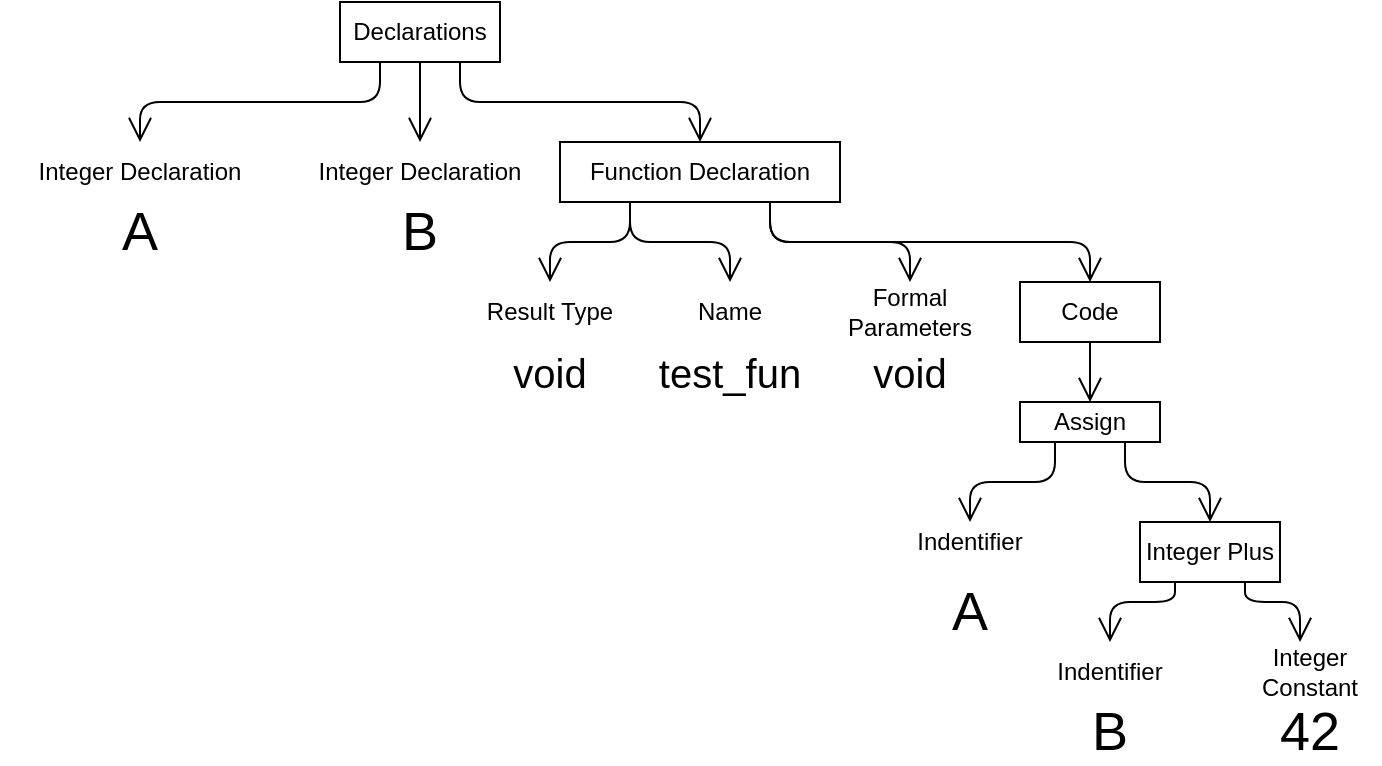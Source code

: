 <mxfile>
    <diagram id="tXMWKh0W5zgcm3DlSoTm" name="Page-1">
        <mxGraphModel dx="872" dy="700" grid="1" gridSize="10" guides="1" tooltips="1" connect="1" arrows="1" fold="1" page="1" pageScale="1" pageWidth="850" pageHeight="1100" math="0" shadow="0">
            <root>
                <mxCell id="0"/>
                <mxCell id="1" parent="0"/>
                <mxCell id="22" style="edgeStyle=orthogonalEdgeStyle;html=1;exitX=0.25;exitY=1;exitDx=0;exitDy=0;entryX=0.5;entryY=0;entryDx=0;entryDy=0;fontSize=27;endArrow=open;endFill=0;endSize=10;" edge="1" parent="1" source="2" target="3">
                    <mxGeometry relative="1" as="geometry"/>
                </mxCell>
                <mxCell id="23" style="edgeStyle=orthogonalEdgeStyle;html=1;exitX=0.5;exitY=1;exitDx=0;exitDy=0;entryX=0.5;entryY=0;entryDx=0;entryDy=0;fontSize=27;endArrow=open;endFill=0;endSize=10;" edge="1" parent="1" source="2" target="5">
                    <mxGeometry relative="1" as="geometry"/>
                </mxCell>
                <mxCell id="24" style="edgeStyle=orthogonalEdgeStyle;html=1;exitX=0.75;exitY=1;exitDx=0;exitDy=0;entryX=0.5;entryY=0;entryDx=0;entryDy=0;fontSize=27;endArrow=open;endFill=0;endSize=10;" edge="1" parent="1" source="2" target="7">
                    <mxGeometry relative="1" as="geometry"/>
                </mxCell>
                <mxCell id="2" value="Declarations" style="text;html=1;fillColor=none;align=center;verticalAlign=middle;whiteSpace=wrap;rounded=0;strokeColor=#000000;" vertex="1" parent="1">
                    <mxGeometry x="230" y="30" width="80" height="30" as="geometry"/>
                </mxCell>
                <mxCell id="3" value="Integer Declaration" style="text;html=1;strokeColor=none;fillColor=none;align=center;verticalAlign=middle;whiteSpace=wrap;rounded=0;" vertex="1" parent="1">
                    <mxGeometry x="60" y="100" width="140" height="30" as="geometry"/>
                </mxCell>
                <mxCell id="4" value="A" style="text;html=1;strokeColor=none;fillColor=none;align=center;verticalAlign=middle;whiteSpace=wrap;rounded=0;fontSize=27;" vertex="1" parent="1">
                    <mxGeometry x="105" y="130" width="50" height="30" as="geometry"/>
                </mxCell>
                <mxCell id="5" value="Integer Declaration" style="text;html=1;fillColor=none;align=center;verticalAlign=middle;whiteSpace=wrap;rounded=0;" vertex="1" parent="1">
                    <mxGeometry x="200" y="100" width="140" height="30" as="geometry"/>
                </mxCell>
                <mxCell id="6" value="B" style="text;html=1;strokeColor=none;fillColor=none;align=center;verticalAlign=middle;whiteSpace=wrap;rounded=0;fontSize=27;" vertex="1" parent="1">
                    <mxGeometry x="245" y="130" width="50" height="30" as="geometry"/>
                </mxCell>
                <mxCell id="25" style="edgeStyle=orthogonalEdgeStyle;html=1;exitX=0.25;exitY=1;exitDx=0;exitDy=0;entryX=0.5;entryY=0;entryDx=0;entryDy=0;fontSize=27;endArrow=open;endFill=0;endSize=10;" edge="1" parent="1" source="7" target="10">
                    <mxGeometry relative="1" as="geometry"/>
                </mxCell>
                <mxCell id="26" style="edgeStyle=orthogonalEdgeStyle;html=1;exitX=0.25;exitY=1;exitDx=0;exitDy=0;entryX=0.5;entryY=0;entryDx=0;entryDy=0;fontSize=27;endArrow=open;endFill=0;endSize=10;" edge="1" parent="1" source="7" target="9">
                    <mxGeometry relative="1" as="geometry"/>
                </mxCell>
                <mxCell id="27" style="edgeStyle=orthogonalEdgeStyle;html=1;exitX=0.75;exitY=1;exitDx=0;exitDy=0;entryX=0.5;entryY=0;entryDx=0;entryDy=0;fontSize=27;endArrow=open;endFill=0;endSize=10;" edge="1" parent="1" source="7" target="11">
                    <mxGeometry relative="1" as="geometry"/>
                </mxCell>
                <mxCell id="28" style="edgeStyle=orthogonalEdgeStyle;html=1;exitX=0.75;exitY=1;exitDx=0;exitDy=0;entryX=0.5;entryY=0;entryDx=0;entryDy=0;fontSize=27;endArrow=open;endFill=0;endSize=10;" edge="1" parent="1" source="7" target="12">
                    <mxGeometry relative="1" as="geometry"/>
                </mxCell>
                <mxCell id="7" value="Function Declaration" style="text;html=1;fillColor=none;align=center;verticalAlign=middle;whiteSpace=wrap;rounded=0;strokeColor=#000000;" vertex="1" parent="1">
                    <mxGeometry x="340" y="100" width="140" height="30" as="geometry"/>
                </mxCell>
                <mxCell id="9" value="Result Type" style="text;html=1;strokeColor=none;fillColor=none;align=center;verticalAlign=middle;whiteSpace=wrap;rounded=0;" vertex="1" parent="1">
                    <mxGeometry x="300" y="170" width="70" height="30" as="geometry"/>
                </mxCell>
                <mxCell id="10" value="Name" style="text;html=1;strokeColor=none;fillColor=none;align=center;verticalAlign=middle;whiteSpace=wrap;rounded=0;" vertex="1" parent="1">
                    <mxGeometry x="390" y="170" width="70" height="30" as="geometry"/>
                </mxCell>
                <mxCell id="11" value="Formal Parameters" style="text;html=1;strokeColor=none;fillColor=none;align=center;verticalAlign=middle;whiteSpace=wrap;rounded=0;" vertex="1" parent="1">
                    <mxGeometry x="480" y="170" width="70" height="30" as="geometry"/>
                </mxCell>
                <mxCell id="32" style="edgeStyle=orthogonalEdgeStyle;html=1;exitX=0.5;exitY=1;exitDx=0;exitDy=0;entryX=0.5;entryY=0;entryDx=0;entryDy=0;fontSize=27;endArrow=open;endFill=0;endSize=10;" edge="1" parent="1" source="12" target="13">
                    <mxGeometry relative="1" as="geometry"/>
                </mxCell>
                <mxCell id="12" value="Code" style="text;html=1;fillColor=none;align=center;verticalAlign=middle;whiteSpace=wrap;rounded=0;strokeColor=#000000;" vertex="1" parent="1">
                    <mxGeometry x="570" y="170" width="70" height="30" as="geometry"/>
                </mxCell>
                <mxCell id="33" style="edgeStyle=orthogonalEdgeStyle;html=1;exitX=0.25;exitY=1;exitDx=0;exitDy=0;entryX=0.5;entryY=0;entryDx=0;entryDy=0;fontSize=27;endArrow=open;endFill=0;endSize=10;" edge="1" parent="1" source="13" target="15">
                    <mxGeometry relative="1" as="geometry">
                        <Array as="points">
                            <mxPoint x="588" y="270"/>
                            <mxPoint x="545" y="270"/>
                        </Array>
                    </mxGeometry>
                </mxCell>
                <mxCell id="34" style="edgeStyle=orthogonalEdgeStyle;html=1;exitX=0.75;exitY=1;exitDx=0;exitDy=0;entryX=0.5;entryY=0;entryDx=0;entryDy=0;fontSize=27;endArrow=open;endFill=0;endSize=10;" edge="1" parent="1" source="13" target="14">
                    <mxGeometry relative="1" as="geometry"/>
                </mxCell>
                <mxCell id="13" value="Assign" style="text;html=1;fillColor=none;align=center;verticalAlign=middle;whiteSpace=wrap;rounded=0;strokeColor=#000000;" vertex="1" parent="1">
                    <mxGeometry x="570" y="230" width="70" height="20" as="geometry"/>
                </mxCell>
                <mxCell id="35" style="edgeStyle=orthogonalEdgeStyle;html=1;exitX=0.25;exitY=1;exitDx=0;exitDy=0;entryX=0.5;entryY=0;entryDx=0;entryDy=0;fontSize=27;endArrow=open;endFill=0;endSize=10;" edge="1" parent="1" source="14" target="16">
                    <mxGeometry relative="1" as="geometry">
                        <Array as="points">
                            <mxPoint x="648" y="330"/>
                            <mxPoint x="615" y="330"/>
                        </Array>
                    </mxGeometry>
                </mxCell>
                <mxCell id="36" style="edgeStyle=orthogonalEdgeStyle;html=1;exitX=0.75;exitY=1;exitDx=0;exitDy=0;entryX=0.429;entryY=0;entryDx=0;entryDy=0;entryPerimeter=0;fontSize=27;endArrow=open;endFill=0;endSize=10;" edge="1" parent="1" source="14" target="17">
                    <mxGeometry relative="1" as="geometry">
                        <Array as="points">
                            <mxPoint x="683" y="330"/>
                            <mxPoint x="710" y="330"/>
                        </Array>
                    </mxGeometry>
                </mxCell>
                <mxCell id="14" value="Integer Plus" style="text;html=1;fillColor=none;align=center;verticalAlign=middle;whiteSpace=wrap;rounded=0;strokeColor=#000000;" vertex="1" parent="1">
                    <mxGeometry x="630" y="290" width="70" height="30" as="geometry"/>
                </mxCell>
                <mxCell id="15" value="Indentifier" style="text;html=1;strokeColor=none;fillColor=none;align=center;verticalAlign=middle;whiteSpace=wrap;rounded=0;" vertex="1" parent="1">
                    <mxGeometry x="510" y="290" width="70" height="20" as="geometry"/>
                </mxCell>
                <mxCell id="16" value="Indentifier" style="text;html=1;strokeColor=none;fillColor=none;align=center;verticalAlign=middle;whiteSpace=wrap;rounded=0;" vertex="1" parent="1">
                    <mxGeometry x="580" y="350" width="70" height="30" as="geometry"/>
                </mxCell>
                <mxCell id="17" value="Integer Constant" style="text;html=1;strokeColor=none;fillColor=none;align=center;verticalAlign=middle;whiteSpace=wrap;rounded=0;" vertex="1" parent="1">
                    <mxGeometry x="680" y="350" width="70" height="30" as="geometry"/>
                </mxCell>
                <mxCell id="18" value="B" style="text;html=1;strokeColor=none;fillColor=none;align=center;verticalAlign=middle;whiteSpace=wrap;rounded=0;fontSize=27;" vertex="1" parent="1">
                    <mxGeometry x="590" y="380" width="50" height="30" as="geometry"/>
                </mxCell>
                <mxCell id="19" value="A" style="text;html=1;strokeColor=none;fillColor=none;align=center;verticalAlign=middle;whiteSpace=wrap;rounded=0;fontSize=27;" vertex="1" parent="1">
                    <mxGeometry x="520" y="320" width="50" height="30" as="geometry"/>
                </mxCell>
                <mxCell id="20" value="42" style="text;html=1;strokeColor=none;fillColor=none;align=center;verticalAlign=middle;whiteSpace=wrap;rounded=0;fontSize=27;" vertex="1" parent="1">
                    <mxGeometry x="690" y="380" width="50" height="30" as="geometry"/>
                </mxCell>
                <mxCell id="29" value="void" style="text;html=1;strokeColor=none;fillColor=none;align=center;verticalAlign=middle;whiteSpace=wrap;rounded=0;fontSize=20;" vertex="1" parent="1">
                    <mxGeometry x="310" y="200" width="50" height="30" as="geometry"/>
                </mxCell>
                <mxCell id="30" value="test_fun" style="text;html=1;strokeColor=none;fillColor=none;align=center;verticalAlign=middle;whiteSpace=wrap;rounded=0;fontSize=20;" vertex="1" parent="1">
                    <mxGeometry x="400" y="200" width="50" height="30" as="geometry"/>
                </mxCell>
                <mxCell id="31" value="void" style="text;html=1;strokeColor=none;fillColor=none;align=center;verticalAlign=middle;whiteSpace=wrap;rounded=0;fontSize=20;" vertex="1" parent="1">
                    <mxGeometry x="490" y="200" width="50" height="30" as="geometry"/>
                </mxCell>
            </root>
        </mxGraphModel>
    </diagram>
</mxfile>